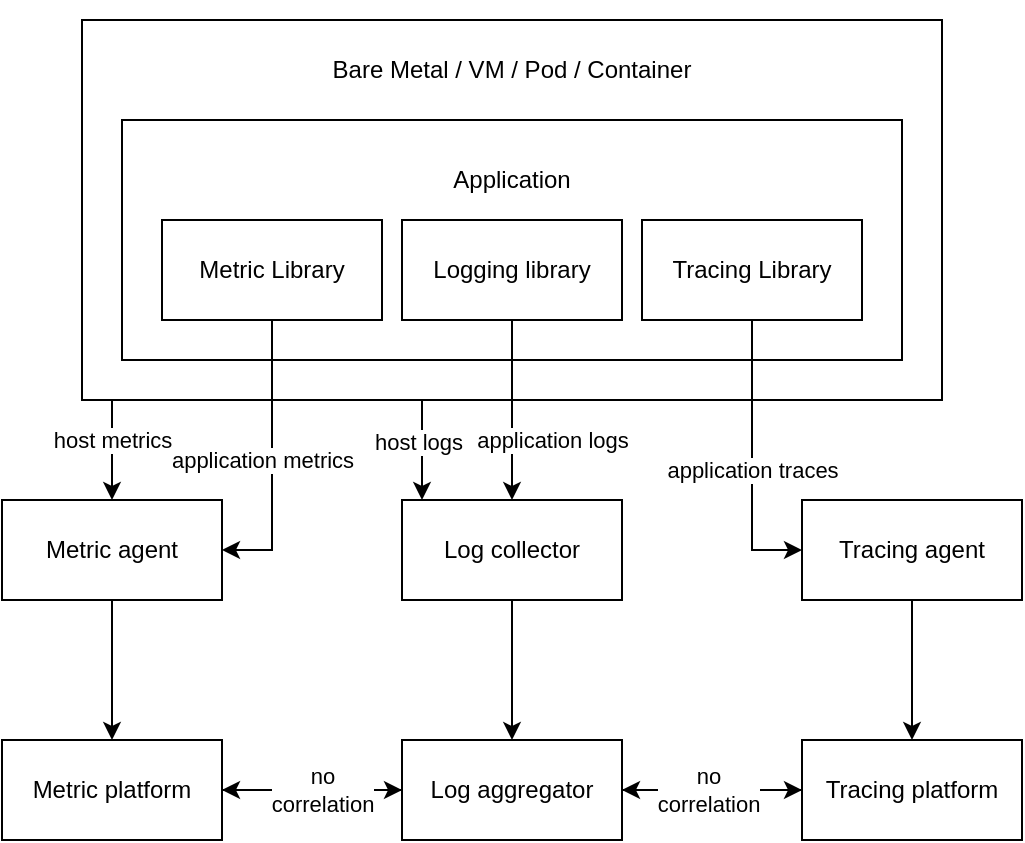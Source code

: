 <mxfile version="23.1.1" type="device">
  <diagram name="Page-1" id="650XvY37gCv_VNDG9vCg">
    <mxGraphModel dx="1266" dy="658" grid="1" gridSize="10" guides="1" tooltips="1" connect="1" arrows="1" fold="1" page="1" pageScale="1" pageWidth="850" pageHeight="1100" math="0" shadow="0">
      <root>
        <mxCell id="0" />
        <mxCell id="1" parent="0" />
        <mxCell id="9l4oot3ggPBuZf4lOwHK-32" style="edgeStyle=orthogonalEdgeStyle;rounded=0;orthogonalLoop=1;jettySize=auto;html=1;entryX=0.5;entryY=0;entryDx=0;entryDy=0;" edge="1" parent="1" source="9l4oot3ggPBuZf4lOwHK-4" target="9l4oot3ggPBuZf4lOwHK-13">
          <mxGeometry relative="1" as="geometry">
            <Array as="points">
              <mxPoint x="245" y="320" />
              <mxPoint x="245" y="320" />
            </Array>
          </mxGeometry>
        </mxCell>
        <mxCell id="9l4oot3ggPBuZf4lOwHK-34" value="host metrics" style="edgeLabel;html=1;align=center;verticalAlign=middle;resizable=0;points=[];" vertex="1" connectable="0" parent="9l4oot3ggPBuZf4lOwHK-32">
          <mxGeometry x="-0.56" y="-1" relative="1" as="geometry">
            <mxPoint x="1" y="9" as="offset" />
          </mxGeometry>
        </mxCell>
        <mxCell id="9l4oot3ggPBuZf4lOwHK-4" value="" style="rounded=0;whiteSpace=wrap;html=1;" vertex="1" parent="1">
          <mxGeometry x="230" y="120" width="430" height="190" as="geometry" />
        </mxCell>
        <mxCell id="9l4oot3ggPBuZf4lOwHK-5" value="" style="group" vertex="1" connectable="0" parent="1">
          <mxGeometry x="290" y="110" width="350" height="180" as="geometry" />
        </mxCell>
        <mxCell id="9l4oot3ggPBuZf4lOwHK-2" value="" style="rounded=0;whiteSpace=wrap;html=1;" vertex="1" parent="9l4oot3ggPBuZf4lOwHK-5">
          <mxGeometry x="-40" y="60" width="390" height="120" as="geometry" />
        </mxCell>
        <mxCell id="9l4oot3ggPBuZf4lOwHK-3" value="Application" style="text;html=1;strokeColor=none;fillColor=none;align=center;verticalAlign=middle;whiteSpace=wrap;rounded=0;" vertex="1" parent="9l4oot3ggPBuZf4lOwHK-5">
          <mxGeometry x="96.87" y="58.13" width="116.25" height="63.75" as="geometry" />
        </mxCell>
        <mxCell id="9l4oot3ggPBuZf4lOwHK-7" value="&lt;div&gt;Metric Library&lt;br&gt;&lt;/div&gt;" style="html=1;whiteSpace=wrap;" vertex="1" parent="9l4oot3ggPBuZf4lOwHK-5">
          <mxGeometry x="-20" y="110" width="110" height="50" as="geometry" />
        </mxCell>
        <mxCell id="9l4oot3ggPBuZf4lOwHK-6" value="&lt;div&gt;Logging library&lt;/div&gt;" style="html=1;whiteSpace=wrap;" vertex="1" parent="9l4oot3ggPBuZf4lOwHK-5">
          <mxGeometry x="100" y="110" width="110" height="50" as="geometry" />
        </mxCell>
        <mxCell id="9l4oot3ggPBuZf4lOwHK-8" value="Tracing Library" style="html=1;whiteSpace=wrap;" vertex="1" parent="9l4oot3ggPBuZf4lOwHK-5">
          <mxGeometry x="220" y="110" width="110" height="50" as="geometry" />
        </mxCell>
        <mxCell id="9l4oot3ggPBuZf4lOwHK-10" value="Bare Metal / VM / Pod / Container" style="text;html=1;strokeColor=none;fillColor=none;align=center;verticalAlign=middle;whiteSpace=wrap;rounded=0;" vertex="1" parent="9l4oot3ggPBuZf4lOwHK-5">
          <mxGeometry x="59.99" y="20" width="190" height="30" as="geometry" />
        </mxCell>
        <mxCell id="9l4oot3ggPBuZf4lOwHK-26" style="edgeStyle=orthogonalEdgeStyle;rounded=0;orthogonalLoop=1;jettySize=auto;html=1;entryX=0.5;entryY=0;entryDx=0;entryDy=0;" edge="1" parent="1" source="9l4oot3ggPBuZf4lOwHK-11" target="9l4oot3ggPBuZf4lOwHK-25">
          <mxGeometry relative="1" as="geometry" />
        </mxCell>
        <mxCell id="9l4oot3ggPBuZf4lOwHK-11" value="Log collector" style="html=1;whiteSpace=wrap;" vertex="1" parent="1">
          <mxGeometry x="390" y="360" width="110" height="50" as="geometry" />
        </mxCell>
        <mxCell id="9l4oot3ggPBuZf4lOwHK-39" style="edgeStyle=orthogonalEdgeStyle;rounded=0;orthogonalLoop=1;jettySize=auto;html=1;entryX=0.5;entryY=0;entryDx=0;entryDy=0;" edge="1" parent="1" source="9l4oot3ggPBuZf4lOwHK-13" target="9l4oot3ggPBuZf4lOwHK-30">
          <mxGeometry relative="1" as="geometry" />
        </mxCell>
        <mxCell id="9l4oot3ggPBuZf4lOwHK-13" value="&lt;div&gt;Metric agent&lt;/div&gt;" style="html=1;whiteSpace=wrap;" vertex="1" parent="1">
          <mxGeometry x="190" y="360" width="110" height="50" as="geometry" />
        </mxCell>
        <mxCell id="9l4oot3ggPBuZf4lOwHK-40" style="edgeStyle=orthogonalEdgeStyle;rounded=0;orthogonalLoop=1;jettySize=auto;html=1;entryX=0.5;entryY=0;entryDx=0;entryDy=0;" edge="1" parent="1" source="9l4oot3ggPBuZf4lOwHK-14" target="9l4oot3ggPBuZf4lOwHK-31">
          <mxGeometry relative="1" as="geometry" />
        </mxCell>
        <mxCell id="9l4oot3ggPBuZf4lOwHK-14" value="Tracing agent" style="html=1;whiteSpace=wrap;" vertex="1" parent="1">
          <mxGeometry x="590" y="360" width="110" height="50" as="geometry" />
        </mxCell>
        <mxCell id="9l4oot3ggPBuZf4lOwHK-17" style="edgeStyle=orthogonalEdgeStyle;rounded=0;orthogonalLoop=1;jettySize=auto;html=1;entryX=1;entryY=0.5;entryDx=0;entryDy=0;" edge="1" parent="1" source="9l4oot3ggPBuZf4lOwHK-7" target="9l4oot3ggPBuZf4lOwHK-13">
          <mxGeometry relative="1" as="geometry" />
        </mxCell>
        <mxCell id="9l4oot3ggPBuZf4lOwHK-23" value="application metrics" style="edgeLabel;html=1;align=center;verticalAlign=middle;resizable=0;points=[];" vertex="1" connectable="0" parent="9l4oot3ggPBuZf4lOwHK-17">
          <mxGeometry x="0.089" y="-2" relative="1" as="geometry">
            <mxPoint x="-3" y="-6" as="offset" />
          </mxGeometry>
        </mxCell>
        <mxCell id="9l4oot3ggPBuZf4lOwHK-19" style="edgeStyle=orthogonalEdgeStyle;rounded=0;orthogonalLoop=1;jettySize=auto;html=1;entryX=0;entryY=0.5;entryDx=0;entryDy=0;" edge="1" parent="1" source="9l4oot3ggPBuZf4lOwHK-8" target="9l4oot3ggPBuZf4lOwHK-14">
          <mxGeometry relative="1" as="geometry">
            <Array as="points">
              <mxPoint x="565" y="385" />
            </Array>
          </mxGeometry>
        </mxCell>
        <mxCell id="9l4oot3ggPBuZf4lOwHK-24" value="&lt;div&gt;application traces&lt;/div&gt;" style="edgeLabel;html=1;align=center;verticalAlign=middle;resizable=0;points=[];" vertex="1" connectable="0" parent="9l4oot3ggPBuZf4lOwHK-19">
          <mxGeometry x="-0.015" y="1" relative="1" as="geometry">
            <mxPoint x="-1" y="6" as="offset" />
          </mxGeometry>
        </mxCell>
        <mxCell id="9l4oot3ggPBuZf4lOwHK-44" style="edgeStyle=orthogonalEdgeStyle;rounded=0;orthogonalLoop=1;jettySize=auto;html=1;entryX=1;entryY=0.5;entryDx=0;entryDy=0;" edge="1" parent="1" source="9l4oot3ggPBuZf4lOwHK-25" target="9l4oot3ggPBuZf4lOwHK-30">
          <mxGeometry relative="1" as="geometry" />
        </mxCell>
        <mxCell id="9l4oot3ggPBuZf4lOwHK-46" style="edgeStyle=orthogonalEdgeStyle;rounded=0;orthogonalLoop=1;jettySize=auto;html=1;" edge="1" parent="1" source="9l4oot3ggPBuZf4lOwHK-25" target="9l4oot3ggPBuZf4lOwHK-31">
          <mxGeometry relative="1" as="geometry" />
        </mxCell>
        <mxCell id="9l4oot3ggPBuZf4lOwHK-25" value="Log aggregator" style="html=1;whiteSpace=wrap;" vertex="1" parent="1">
          <mxGeometry x="390" y="480" width="110" height="50" as="geometry" />
        </mxCell>
        <mxCell id="9l4oot3ggPBuZf4lOwHK-43" style="edgeStyle=orthogonalEdgeStyle;rounded=0;orthogonalLoop=1;jettySize=auto;html=1;entryX=0;entryY=0.5;entryDx=0;entryDy=0;" edge="1" parent="1" source="9l4oot3ggPBuZf4lOwHK-30" target="9l4oot3ggPBuZf4lOwHK-25">
          <mxGeometry relative="1" as="geometry" />
        </mxCell>
        <mxCell id="9l4oot3ggPBuZf4lOwHK-45" value="&lt;div&gt;no&lt;/div&gt;&lt;div&gt;correlation&lt;br&gt;&lt;/div&gt;" style="edgeLabel;html=1;align=center;verticalAlign=middle;resizable=0;points=[];" vertex="1" connectable="0" parent="9l4oot3ggPBuZf4lOwHK-43">
          <mxGeometry x="0.067" y="-5" relative="1" as="geometry">
            <mxPoint x="2" y="-5" as="offset" />
          </mxGeometry>
        </mxCell>
        <mxCell id="9l4oot3ggPBuZf4lOwHK-30" value="Metric platform" style="html=1;whiteSpace=wrap;" vertex="1" parent="1">
          <mxGeometry x="190" y="480" width="110" height="50" as="geometry" />
        </mxCell>
        <mxCell id="9l4oot3ggPBuZf4lOwHK-47" style="edgeStyle=orthogonalEdgeStyle;rounded=0;orthogonalLoop=1;jettySize=auto;html=1;entryX=1;entryY=0.5;entryDx=0;entryDy=0;" edge="1" parent="1" source="9l4oot3ggPBuZf4lOwHK-31" target="9l4oot3ggPBuZf4lOwHK-25">
          <mxGeometry relative="1" as="geometry" />
        </mxCell>
        <mxCell id="9l4oot3ggPBuZf4lOwHK-48" value="&lt;div&gt;no&lt;/div&gt;&lt;div&gt;correlation&lt;/div&gt;" style="edgeLabel;html=1;align=center;verticalAlign=middle;resizable=0;points=[];" vertex="1" connectable="0" parent="9l4oot3ggPBuZf4lOwHK-47">
          <mxGeometry x="0.4" relative="1" as="geometry">
            <mxPoint x="16" as="offset" />
          </mxGeometry>
        </mxCell>
        <mxCell id="9l4oot3ggPBuZf4lOwHK-31" value="Tracing platform" style="html=1;whiteSpace=wrap;" vertex="1" parent="1">
          <mxGeometry x="590" y="480" width="110" height="50" as="geometry" />
        </mxCell>
        <mxCell id="9l4oot3ggPBuZf4lOwHK-35" style="edgeStyle=orthogonalEdgeStyle;rounded=0;orthogonalLoop=1;jettySize=auto;html=1;entryX=0.5;entryY=0;entryDx=0;entryDy=0;" edge="1" parent="1" source="9l4oot3ggPBuZf4lOwHK-6" target="9l4oot3ggPBuZf4lOwHK-11">
          <mxGeometry relative="1" as="geometry" />
        </mxCell>
        <mxCell id="9l4oot3ggPBuZf4lOwHK-36" value="application logs" style="edgeLabel;html=1;align=center;verticalAlign=middle;resizable=0;points=[];" vertex="1" connectable="0" parent="9l4oot3ggPBuZf4lOwHK-35">
          <mxGeometry x="0.2" y="5" relative="1" as="geometry">
            <mxPoint x="15" y="6" as="offset" />
          </mxGeometry>
        </mxCell>
        <mxCell id="9l4oot3ggPBuZf4lOwHK-37" style="edgeStyle=orthogonalEdgeStyle;rounded=0;orthogonalLoop=1;jettySize=auto;html=1;" edge="1" parent="1" source="9l4oot3ggPBuZf4lOwHK-4" target="9l4oot3ggPBuZf4lOwHK-11">
          <mxGeometry relative="1" as="geometry">
            <Array as="points">
              <mxPoint x="400" y="340" />
              <mxPoint x="400" y="340" />
            </Array>
          </mxGeometry>
        </mxCell>
        <mxCell id="9l4oot3ggPBuZf4lOwHK-38" value="&lt;div&gt;host logs&lt;/div&gt;" style="edgeLabel;html=1;align=center;verticalAlign=middle;resizable=0;points=[];" vertex="1" connectable="0" parent="9l4oot3ggPBuZf4lOwHK-37">
          <mxGeometry x="-0.617" y="-2" relative="1" as="geometry">
            <mxPoint y="11" as="offset" />
          </mxGeometry>
        </mxCell>
      </root>
    </mxGraphModel>
  </diagram>
</mxfile>
